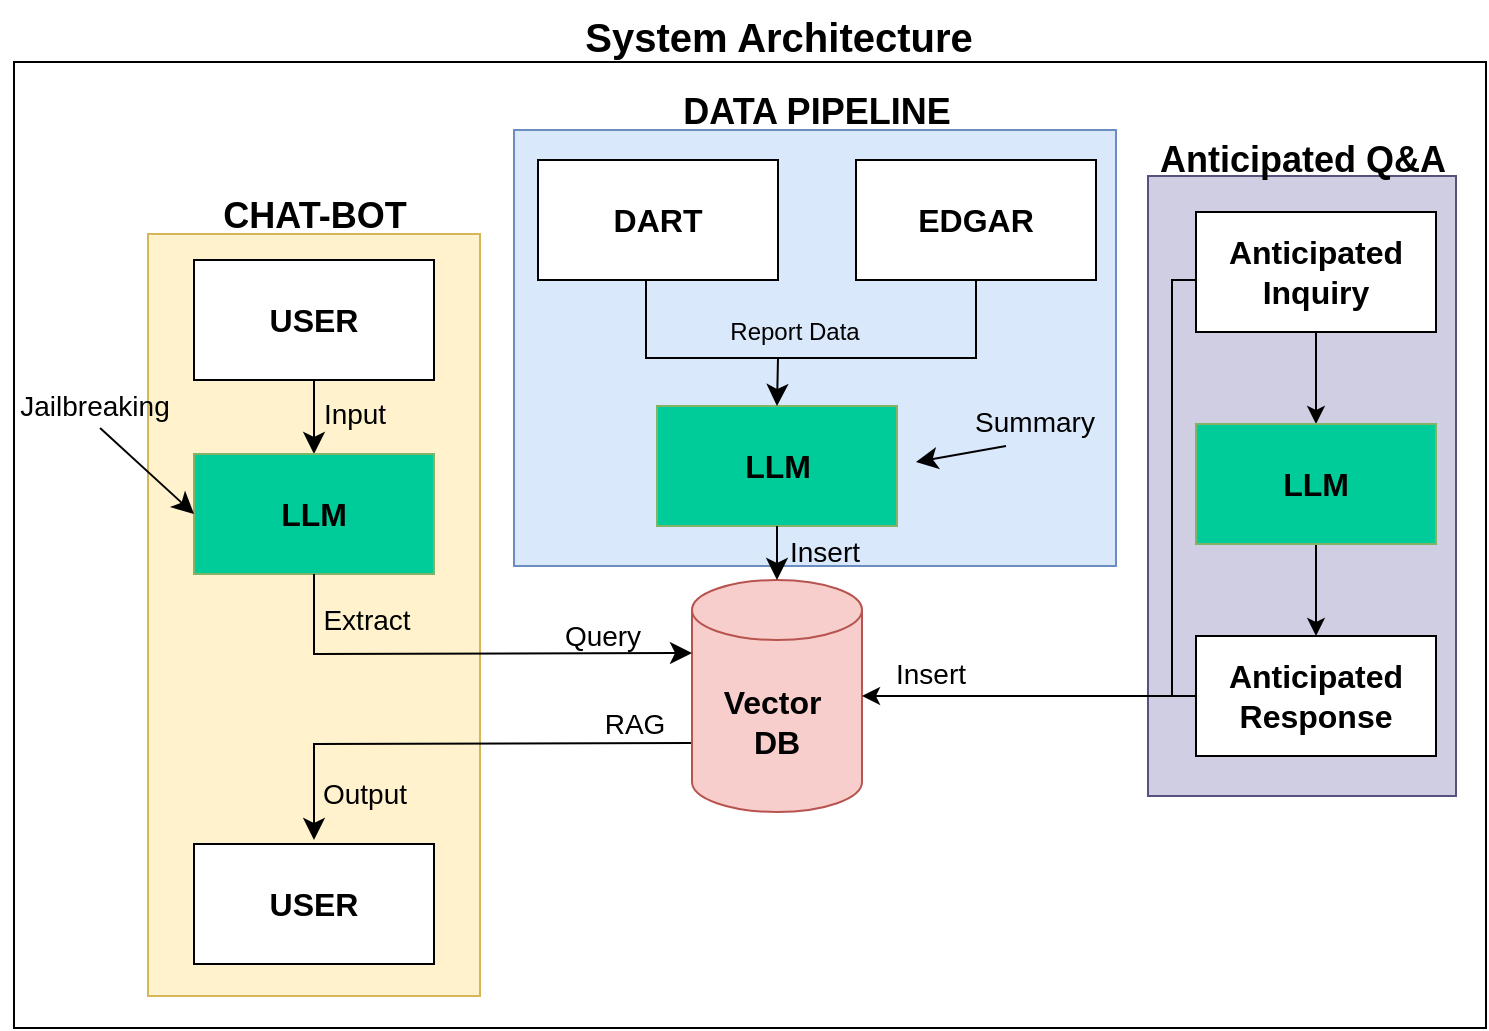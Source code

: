 <mxfile version="24.2.1" type="device">
  <diagram name="페이지-1" id="_Pte0aiEgO_7aKyXO-_I">
    <mxGraphModel dx="1834" dy="1106" grid="0" gridSize="10" guides="1" tooltips="1" connect="1" arrows="1" fold="1" page="0" pageScale="1" pageWidth="827" pageHeight="1169" math="0" shadow="0">
      <root>
        <mxCell id="0" />
        <mxCell id="1" parent="0" />
        <mxCell id="iyOYZgaLN7W4t4bW-bR_-2" value="" style="rounded=0;whiteSpace=wrap;html=1;" parent="1" vertex="1">
          <mxGeometry x="-178" y="-206" width="736" height="483" as="geometry" />
        </mxCell>
        <mxCell id="lyfPrdq1iEbFtlCeKumN-19" value="" style="rounded=0;whiteSpace=wrap;html=1;fillColor=#fff2cc;strokeColor=#d6b656;" parent="1" vertex="1">
          <mxGeometry x="-111" y="-120" width="166" height="381" as="geometry" />
        </mxCell>
        <mxCell id="lyfPrdq1iEbFtlCeKumN-15" value="" style="rounded=0;whiteSpace=wrap;html=1;fillColor=#d0cee2;strokeColor=#56517e;" parent="1" vertex="1">
          <mxGeometry x="389" y="-149" width="154" height="310" as="geometry" />
        </mxCell>
        <mxCell id="lyfPrdq1iEbFtlCeKumN-13" value="" style="rounded=0;whiteSpace=wrap;html=1;fillColor=#dae8fc;strokeColor=#6c8ebf;" parent="1" vertex="1">
          <mxGeometry x="72" y="-172" width="301" height="218" as="geometry" />
        </mxCell>
        <mxCell id="zxIQUl1xdKcMc-ANKgj4-15" style="edgeStyle=none;curved=1;rounded=0;orthogonalLoop=1;jettySize=auto;html=1;exitX=0.5;exitY=1;exitDx=0;exitDy=0;entryX=0.5;entryY=0;entryDx=0;entryDy=0;fontSize=12;startSize=8;endSize=8;" parent="1" source="zxIQUl1xdKcMc-ANKgj4-1" target="zxIQUl1xdKcMc-ANKgj4-2" edge="1">
          <mxGeometry relative="1" as="geometry">
            <Array as="points">
              <mxPoint x="-28" y="-28" />
            </Array>
          </mxGeometry>
        </mxCell>
        <mxCell id="zxIQUl1xdKcMc-ANKgj4-1" value="&lt;font style=&quot;font-size: 16px;&quot;&gt;&lt;b&gt;USER&lt;/b&gt;&lt;/font&gt;" style="rounded=0;whiteSpace=wrap;html=1;" parent="1" vertex="1">
          <mxGeometry x="-88" y="-107" width="120" height="60" as="geometry" />
        </mxCell>
        <mxCell id="zxIQUl1xdKcMc-ANKgj4-2" value="&lt;font style=&quot;font-size: 16px;&quot;&gt;&lt;b&gt;LLM&lt;/b&gt;&lt;/font&gt;" style="rounded=0;whiteSpace=wrap;html=1;fillColor=#00CC99;strokeColor=#82b366;" parent="1" vertex="1">
          <mxGeometry x="-88" y="-10" width="120" height="60" as="geometry" />
        </mxCell>
        <mxCell id="zxIQUl1xdKcMc-ANKgj4-4" value="&lt;font style=&quot;font-size: 16px;&quot;&gt;&lt;b&gt;USER&lt;/b&gt;&lt;/font&gt;" style="rounded=0;whiteSpace=wrap;html=1;" parent="1" vertex="1">
          <mxGeometry x="-88" y="185" width="120" height="60" as="geometry" />
        </mxCell>
        <mxCell id="zxIQUl1xdKcMc-ANKgj4-17" style="edgeStyle=none;curved=0;rounded=0;orthogonalLoop=1;jettySize=auto;html=1;exitX=0;exitY=0;exitDx=0;exitDy=79.5;exitPerimeter=0;fontSize=12;startSize=8;endSize=8;" parent="1" edge="1">
          <mxGeometry relative="1" as="geometry">
            <Array as="points">
              <mxPoint x="-28" y="135" />
            </Array>
            <mxPoint x="161" y="134.5" as="sourcePoint" />
            <mxPoint x="-28" y="183" as="targetPoint" />
          </mxGeometry>
        </mxCell>
        <mxCell id="zxIQUl1xdKcMc-ANKgj4-5" value="&lt;font style=&quot;font-size: 16px;&quot;&gt;&lt;b&gt;Vector&amp;nbsp;&lt;/b&gt;&lt;/font&gt;&lt;div style=&quot;font-size: 16px;&quot;&gt;&lt;font style=&quot;font-size: 16px;&quot;&gt;&lt;b&gt;DB&lt;/b&gt;&lt;/font&gt;&lt;/div&gt;" style="shape=cylinder3;whiteSpace=wrap;html=1;boundedLbl=1;backgroundOutline=1;size=15;fillColor=#f8cecc;strokeColor=#b85450;" parent="1" vertex="1">
          <mxGeometry x="161" y="53" width="85" height="116" as="geometry" />
        </mxCell>
        <mxCell id="zxIQUl1xdKcMc-ANKgj4-8" value="&lt;font style=&quot;font-size: 16px;&quot;&gt;&lt;b&gt;DART&lt;/b&gt;&lt;/font&gt;" style="rounded=0;whiteSpace=wrap;html=1;" parent="1" vertex="1">
          <mxGeometry x="84" y="-157" width="120" height="60" as="geometry" />
        </mxCell>
        <mxCell id="zxIQUl1xdKcMc-ANKgj4-9" value="&lt;font style=&quot;font-size: 16px;&quot;&gt;&lt;b&gt;LLM&lt;/b&gt;&lt;/font&gt;" style="rounded=0;whiteSpace=wrap;html=1;fillColor=#00cc99;strokeColor=#82b366;" parent="1" vertex="1">
          <mxGeometry x="143.5" y="-34" width="120" height="60" as="geometry" />
        </mxCell>
        <mxCell id="zxIQUl1xdKcMc-ANKgj4-10" value="&lt;font style=&quot;font-size: 16px;&quot;&gt;&lt;b&gt;EDGAR&lt;/b&gt;&lt;/font&gt;" style="rounded=0;whiteSpace=wrap;html=1;" parent="1" vertex="1">
          <mxGeometry x="243" y="-157" width="120" height="60" as="geometry" />
        </mxCell>
        <mxCell id="zxIQUl1xdKcMc-ANKgj4-11" value="" style="endArrow=classic;html=1;rounded=0;fontSize=12;startSize=8;endSize=8;curved=0;exitX=0.45;exitY=1.008;exitDx=0;exitDy=0;exitPerimeter=0;entryX=0.5;entryY=0;entryDx=0;entryDy=0;" parent="1" source="zxIQUl1xdKcMc-ANKgj4-8" target="zxIQUl1xdKcMc-ANKgj4-9" edge="1">
          <mxGeometry width="50" height="50" relative="1" as="geometry">
            <mxPoint x="142" y="227" as="sourcePoint" />
            <mxPoint x="192" y="177" as="targetPoint" />
            <Array as="points">
              <mxPoint x="138" y="-58" />
              <mxPoint x="204" y="-58" />
            </Array>
          </mxGeometry>
        </mxCell>
        <mxCell id="zxIQUl1xdKcMc-ANKgj4-13" value="" style="endArrow=none;html=1;rounded=0;fontSize=12;startSize=8;endSize=8;curved=0;exitX=0.5;exitY=1;exitDx=0;exitDy=0;entryX=0.405;entryY=0.998;entryDx=0;entryDy=0;entryPerimeter=0;" parent="1" source="zxIQUl1xdKcMc-ANKgj4-10" target="zxIQUl1xdKcMc-ANKgj4-14" edge="1">
          <mxGeometry width="50" height="50" relative="1" as="geometry">
            <mxPoint x="142" y="227" as="sourcePoint" />
            <mxPoint x="205" y="-63" as="targetPoint" />
            <Array as="points">
              <mxPoint x="303" y="-58" />
            </Array>
          </mxGeometry>
        </mxCell>
        <mxCell id="zxIQUl1xdKcMc-ANKgj4-14" value="&lt;font style=&quot;font-size: 12px;&quot;&gt;Report Data&lt;/font&gt;" style="text;html=1;align=center;verticalAlign=middle;resizable=0;points=[];autosize=1;strokeColor=none;fillColor=none;fontSize=16;" parent="1" vertex="1">
          <mxGeometry x="170.5" y="-89" width="83" height="31" as="geometry" />
        </mxCell>
        <mxCell id="zxIQUl1xdKcMc-ANKgj4-16" style="edgeStyle=none;curved=0;rounded=0;orthogonalLoop=1;jettySize=auto;html=1;exitX=0.5;exitY=1;exitDx=0;exitDy=0;entryX=0;entryY=0;entryDx=0;entryDy=36.5;entryPerimeter=0;fontSize=12;startSize=8;endSize=8;" parent="1" source="zxIQUl1xdKcMc-ANKgj4-2" target="zxIQUl1xdKcMc-ANKgj4-5" edge="1">
          <mxGeometry relative="1" as="geometry">
            <Array as="points">
              <mxPoint x="-28" y="90" />
            </Array>
          </mxGeometry>
        </mxCell>
        <mxCell id="zxIQUl1xdKcMc-ANKgj4-19" style="edgeStyle=none;curved=1;rounded=0;orthogonalLoop=1;jettySize=auto;html=1;exitX=0.5;exitY=1;exitDx=0;exitDy=0;entryX=0.5;entryY=0;entryDx=0;entryDy=0;entryPerimeter=0;fontSize=12;startSize=8;endSize=8;" parent="1" source="zxIQUl1xdKcMc-ANKgj4-9" target="zxIQUl1xdKcMc-ANKgj4-5" edge="1">
          <mxGeometry relative="1" as="geometry" />
        </mxCell>
        <mxCell id="zxIQUl1xdKcMc-ANKgj4-20" value="&lt;font style=&quot;font-size: 14px;&quot;&gt;Input&lt;/font&gt;" style="text;html=1;align=center;verticalAlign=middle;resizable=0;points=[];autosize=1;strokeColor=none;fillColor=none;fontSize=16;" parent="1" vertex="1">
          <mxGeometry x="-33" y="-47" width="49" height="31" as="geometry" />
        </mxCell>
        <mxCell id="zxIQUl1xdKcMc-ANKgj4-28" value="&lt;font style=&quot;font-size: 14px;&quot;&gt;Jailbreaking&lt;/font&gt;" style="text;html=1;align=center;verticalAlign=middle;resizable=0;points=[];autosize=1;strokeColor=none;fillColor=none;fontSize=16;" parent="1" vertex="1">
          <mxGeometry x="-185" y="-51" width="93" height="31" as="geometry" />
        </mxCell>
        <mxCell id="zxIQUl1xdKcMc-ANKgj4-29" value="" style="endArrow=classic;html=1;rounded=0;fontSize=12;startSize=8;endSize=8;curved=1;exitX=0.538;exitY=0.903;exitDx=0;exitDy=0;exitPerimeter=0;entryX=0;entryY=0.5;entryDx=0;entryDy=0;" parent="1" source="zxIQUl1xdKcMc-ANKgj4-28" target="zxIQUl1xdKcMc-ANKgj4-2" edge="1">
          <mxGeometry width="50" height="50" relative="1" as="geometry">
            <mxPoint x="71" y="-25" as="sourcePoint" />
            <mxPoint x="38" y="6" as="targetPoint" />
          </mxGeometry>
        </mxCell>
        <mxCell id="zxIQUl1xdKcMc-ANKgj4-30" value="" style="endArrow=classic;html=1;rounded=0;fontSize=12;startSize=8;endSize=8;curved=1;" parent="1" edge="1">
          <mxGeometry width="50" height="50" relative="1" as="geometry">
            <mxPoint x="318" y="-14" as="sourcePoint" />
            <mxPoint x="273" y="-6" as="targetPoint" />
          </mxGeometry>
        </mxCell>
        <mxCell id="zxIQUl1xdKcMc-ANKgj4-31" value="&lt;font style=&quot;font-size: 14px;&quot;&gt;Summary&lt;/font&gt;" style="text;html=1;align=center;verticalAlign=middle;resizable=0;points=[];autosize=1;strokeColor=none;fillColor=none;fontSize=16;" parent="1" vertex="1">
          <mxGeometry x="293" y="-43" width="78" height="31" as="geometry" />
        </mxCell>
        <mxCell id="zxIQUl1xdKcMc-ANKgj4-32" value="&lt;font style=&quot;font-size: 14px;&quot;&gt;Insert&lt;/font&gt;" style="text;html=1;align=center;verticalAlign=middle;resizable=0;points=[];autosize=1;strokeColor=none;fillColor=none;fontSize=16;" parent="1" vertex="1">
          <mxGeometry x="200.5" y="22" width="53" height="31" as="geometry" />
        </mxCell>
        <mxCell id="zxIQUl1xdKcMc-ANKgj4-33" value="&lt;font style=&quot;font-size: 14px;&quot;&gt;Query&lt;/font&gt;" style="text;html=1;align=center;verticalAlign=middle;resizable=0;points=[];autosize=1;strokeColor=none;fillColor=none;fontSize=16;" parent="1" vertex="1">
          <mxGeometry x="87.5" y="64" width="56" height="31" as="geometry" />
        </mxCell>
        <mxCell id="zxIQUl1xdKcMc-ANKgj4-34" value="&lt;font style=&quot;font-size: 14px;&quot;&gt;Extract&lt;/font&gt;" style="text;html=1;align=center;verticalAlign=middle;resizable=0;points=[];autosize=1;strokeColor=none;fillColor=none;fontSize=16;" parent="1" vertex="1">
          <mxGeometry x="-33" y="56" width="62" height="31" as="geometry" />
        </mxCell>
        <mxCell id="lyfPrdq1iEbFtlCeKumN-6" style="edgeStyle=orthogonalEdgeStyle;rounded=0;orthogonalLoop=1;jettySize=auto;html=1;exitX=0.5;exitY=1;exitDx=0;exitDy=0;entryX=0.5;entryY=0;entryDx=0;entryDy=0;" parent="1" source="lyfPrdq1iEbFtlCeKumN-4" target="lyfPrdq1iEbFtlCeKumN-5" edge="1">
          <mxGeometry relative="1" as="geometry" />
        </mxCell>
        <mxCell id="lyfPrdq1iEbFtlCeKumN-4" value="&lt;font style=&quot;font-size: 16px;&quot;&gt;&lt;b&gt;Anticipated Inquiry&lt;/b&gt;&lt;/font&gt;" style="rounded=0;whiteSpace=wrap;html=1;" parent="1" vertex="1">
          <mxGeometry x="413" y="-131" width="120" height="60" as="geometry" />
        </mxCell>
        <mxCell id="lyfPrdq1iEbFtlCeKumN-8" style="edgeStyle=orthogonalEdgeStyle;rounded=0;orthogonalLoop=1;jettySize=auto;html=1;exitX=0.5;exitY=1;exitDx=0;exitDy=0;entryX=0.5;entryY=0;entryDx=0;entryDy=0;" parent="1" source="lyfPrdq1iEbFtlCeKumN-5" target="lyfPrdq1iEbFtlCeKumN-7" edge="1">
          <mxGeometry relative="1" as="geometry">
            <mxPoint x="473" y="80.75" as="targetPoint" />
          </mxGeometry>
        </mxCell>
        <mxCell id="lyfPrdq1iEbFtlCeKumN-5" value="&lt;font style=&quot;font-size: 16px;&quot;&gt;&lt;b&gt;LLM&lt;/b&gt;&lt;/font&gt;" style="rounded=0;whiteSpace=wrap;html=1;fillColor=#00cc99;strokeColor=#82b366;" parent="1" vertex="1">
          <mxGeometry x="413" y="-25" width="120" height="60" as="geometry" />
        </mxCell>
        <mxCell id="lyfPrdq1iEbFtlCeKumN-7" value="&lt;font style=&quot;font-size: 16px;&quot;&gt;&lt;b&gt;Anticipated&lt;/b&gt;&lt;/font&gt;&lt;div&gt;&lt;font style=&quot;font-size: 16px;&quot;&gt;&lt;b&gt;Response&lt;/b&gt;&lt;/font&gt;&lt;/div&gt;" style="rounded=0;whiteSpace=wrap;html=1;" parent="1" vertex="1">
          <mxGeometry x="413" y="81" width="120" height="60" as="geometry" />
        </mxCell>
        <mxCell id="lyfPrdq1iEbFtlCeKumN-9" style="edgeStyle=orthogonalEdgeStyle;rounded=0;orthogonalLoop=1;jettySize=auto;html=1;exitX=0;exitY=0.5;exitDx=0;exitDy=0;entryX=1;entryY=0.5;entryDx=0;entryDy=0;entryPerimeter=0;" parent="1" source="lyfPrdq1iEbFtlCeKumN-4" target="zxIQUl1xdKcMc-ANKgj4-5" edge="1">
          <mxGeometry relative="1" as="geometry">
            <Array as="points">
              <mxPoint x="413" y="-97" />
              <mxPoint x="401" y="-97" />
              <mxPoint x="401" y="111" />
            </Array>
          </mxGeometry>
        </mxCell>
        <mxCell id="lyfPrdq1iEbFtlCeKumN-10" value="" style="endArrow=none;html=1;rounded=0;entryX=0;entryY=0.5;entryDx=0;entryDy=0;" parent="1" target="lyfPrdq1iEbFtlCeKumN-7" edge="1">
          <mxGeometry width="50" height="50" relative="1" as="geometry">
            <mxPoint x="386" y="111" as="sourcePoint" />
            <mxPoint x="638" y="83" as="targetPoint" />
          </mxGeometry>
        </mxCell>
        <mxCell id="lyfPrdq1iEbFtlCeKumN-12" value="&lt;font style=&quot;font-size: 14px;&quot;&gt;Insert&lt;/font&gt;" style="text;html=1;align=center;verticalAlign=middle;resizable=0;points=[];autosize=1;strokeColor=none;fillColor=none;" parent="1" vertex="1">
          <mxGeometry x="253.5" y="85" width="53" height="29" as="geometry" />
        </mxCell>
        <mxCell id="lyfPrdq1iEbFtlCeKumN-14" value="&lt;b&gt;&lt;font style=&quot;font-size: 18px;&quot;&gt;DATA PIPELINE&lt;/font&gt;&lt;/b&gt;" style="text;html=1;align=center;verticalAlign=middle;resizable=0;points=[];autosize=1;strokeColor=none;fillColor=none;" parent="1" vertex="1">
          <mxGeometry x="146.5" y="-198" width="152" height="34" as="geometry" />
        </mxCell>
        <mxCell id="lyfPrdq1iEbFtlCeKumN-16" value="&lt;font style=&quot;font-size: 18px;&quot;&gt;&lt;b&gt;Anticipated Q&amp;amp;A&lt;/b&gt;&lt;/font&gt;" style="text;html=1;align=center;verticalAlign=middle;resizable=0;points=[];autosize=1;strokeColor=none;fillColor=none;" parent="1" vertex="1">
          <mxGeometry x="385" y="-174" width="161" height="34" as="geometry" />
        </mxCell>
        <mxCell id="lyfPrdq1iEbFtlCeKumN-17" value="&lt;font style=&quot;font-size: 14px;&quot;&gt;RAG&lt;/font&gt;" style="text;html=1;align=center;verticalAlign=middle;resizable=0;points=[];autosize=1;strokeColor=none;fillColor=none;" parent="1" vertex="1">
          <mxGeometry x="108" y="110" width="48" height="29" as="geometry" />
        </mxCell>
        <mxCell id="lyfPrdq1iEbFtlCeKumN-20" value="&lt;b&gt;&lt;font style=&quot;font-size: 18px;&quot;&gt;CHAT-BOT&lt;/font&gt;&lt;/b&gt;" style="text;html=1;align=center;verticalAlign=middle;resizable=0;points=[];autosize=1;strokeColor=none;fillColor=none;" parent="1" vertex="1">
          <mxGeometry x="-83" y="-146" width="110" height="34" as="geometry" />
        </mxCell>
        <mxCell id="iyOYZgaLN7W4t4bW-bR_-1" value="&lt;font style=&quot;font-size: 14px;&quot;&gt;Output&lt;/font&gt;" style="text;html=1;align=center;verticalAlign=middle;resizable=0;points=[];autosize=1;strokeColor=none;fillColor=none;" parent="1" vertex="1">
          <mxGeometry x="-33" y="145" width="60" height="29" as="geometry" />
        </mxCell>
        <mxCell id="iyOYZgaLN7W4t4bW-bR_-3" value="&lt;font style=&quot;font-size: 20px;&quot;&gt;&lt;b&gt;System Architecture&lt;/b&gt;&lt;/font&gt;" style="text;html=1;align=center;verticalAlign=middle;resizable=0;points=[];autosize=1;strokeColor=none;fillColor=none;" parent="1" vertex="1">
          <mxGeometry x="97.5" y="-237" width="212" height="36" as="geometry" />
        </mxCell>
      </root>
    </mxGraphModel>
  </diagram>
</mxfile>

